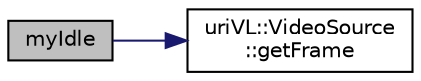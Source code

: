 digraph "myIdle"
{
  edge [fontname="Helvetica",fontsize="10",labelfontname="Helvetica",labelfontsize="10"];
  node [fontname="Helvetica",fontsize="10",shape=record];
  rankdir="LR";
  Node1 [label="myIdle",height=0.2,width=0.4,color="black", fillcolor="grey75", style="filled", fontcolor="black"];
  Node1 -> Node2 [color="midnightblue",fontsize="10",style="solid",fontname="Helvetica"];
  Node2 [label="uriVL::VideoSource\l::getFrame",height=0.2,width=0.4,color="black", fillcolor="white", style="filled",URL="$classuriVL_1_1VideoSource.html#a4243a18274b1f8cab93825df3db55fb4",tooltip="Get an image frame from the selected input. "];
}
